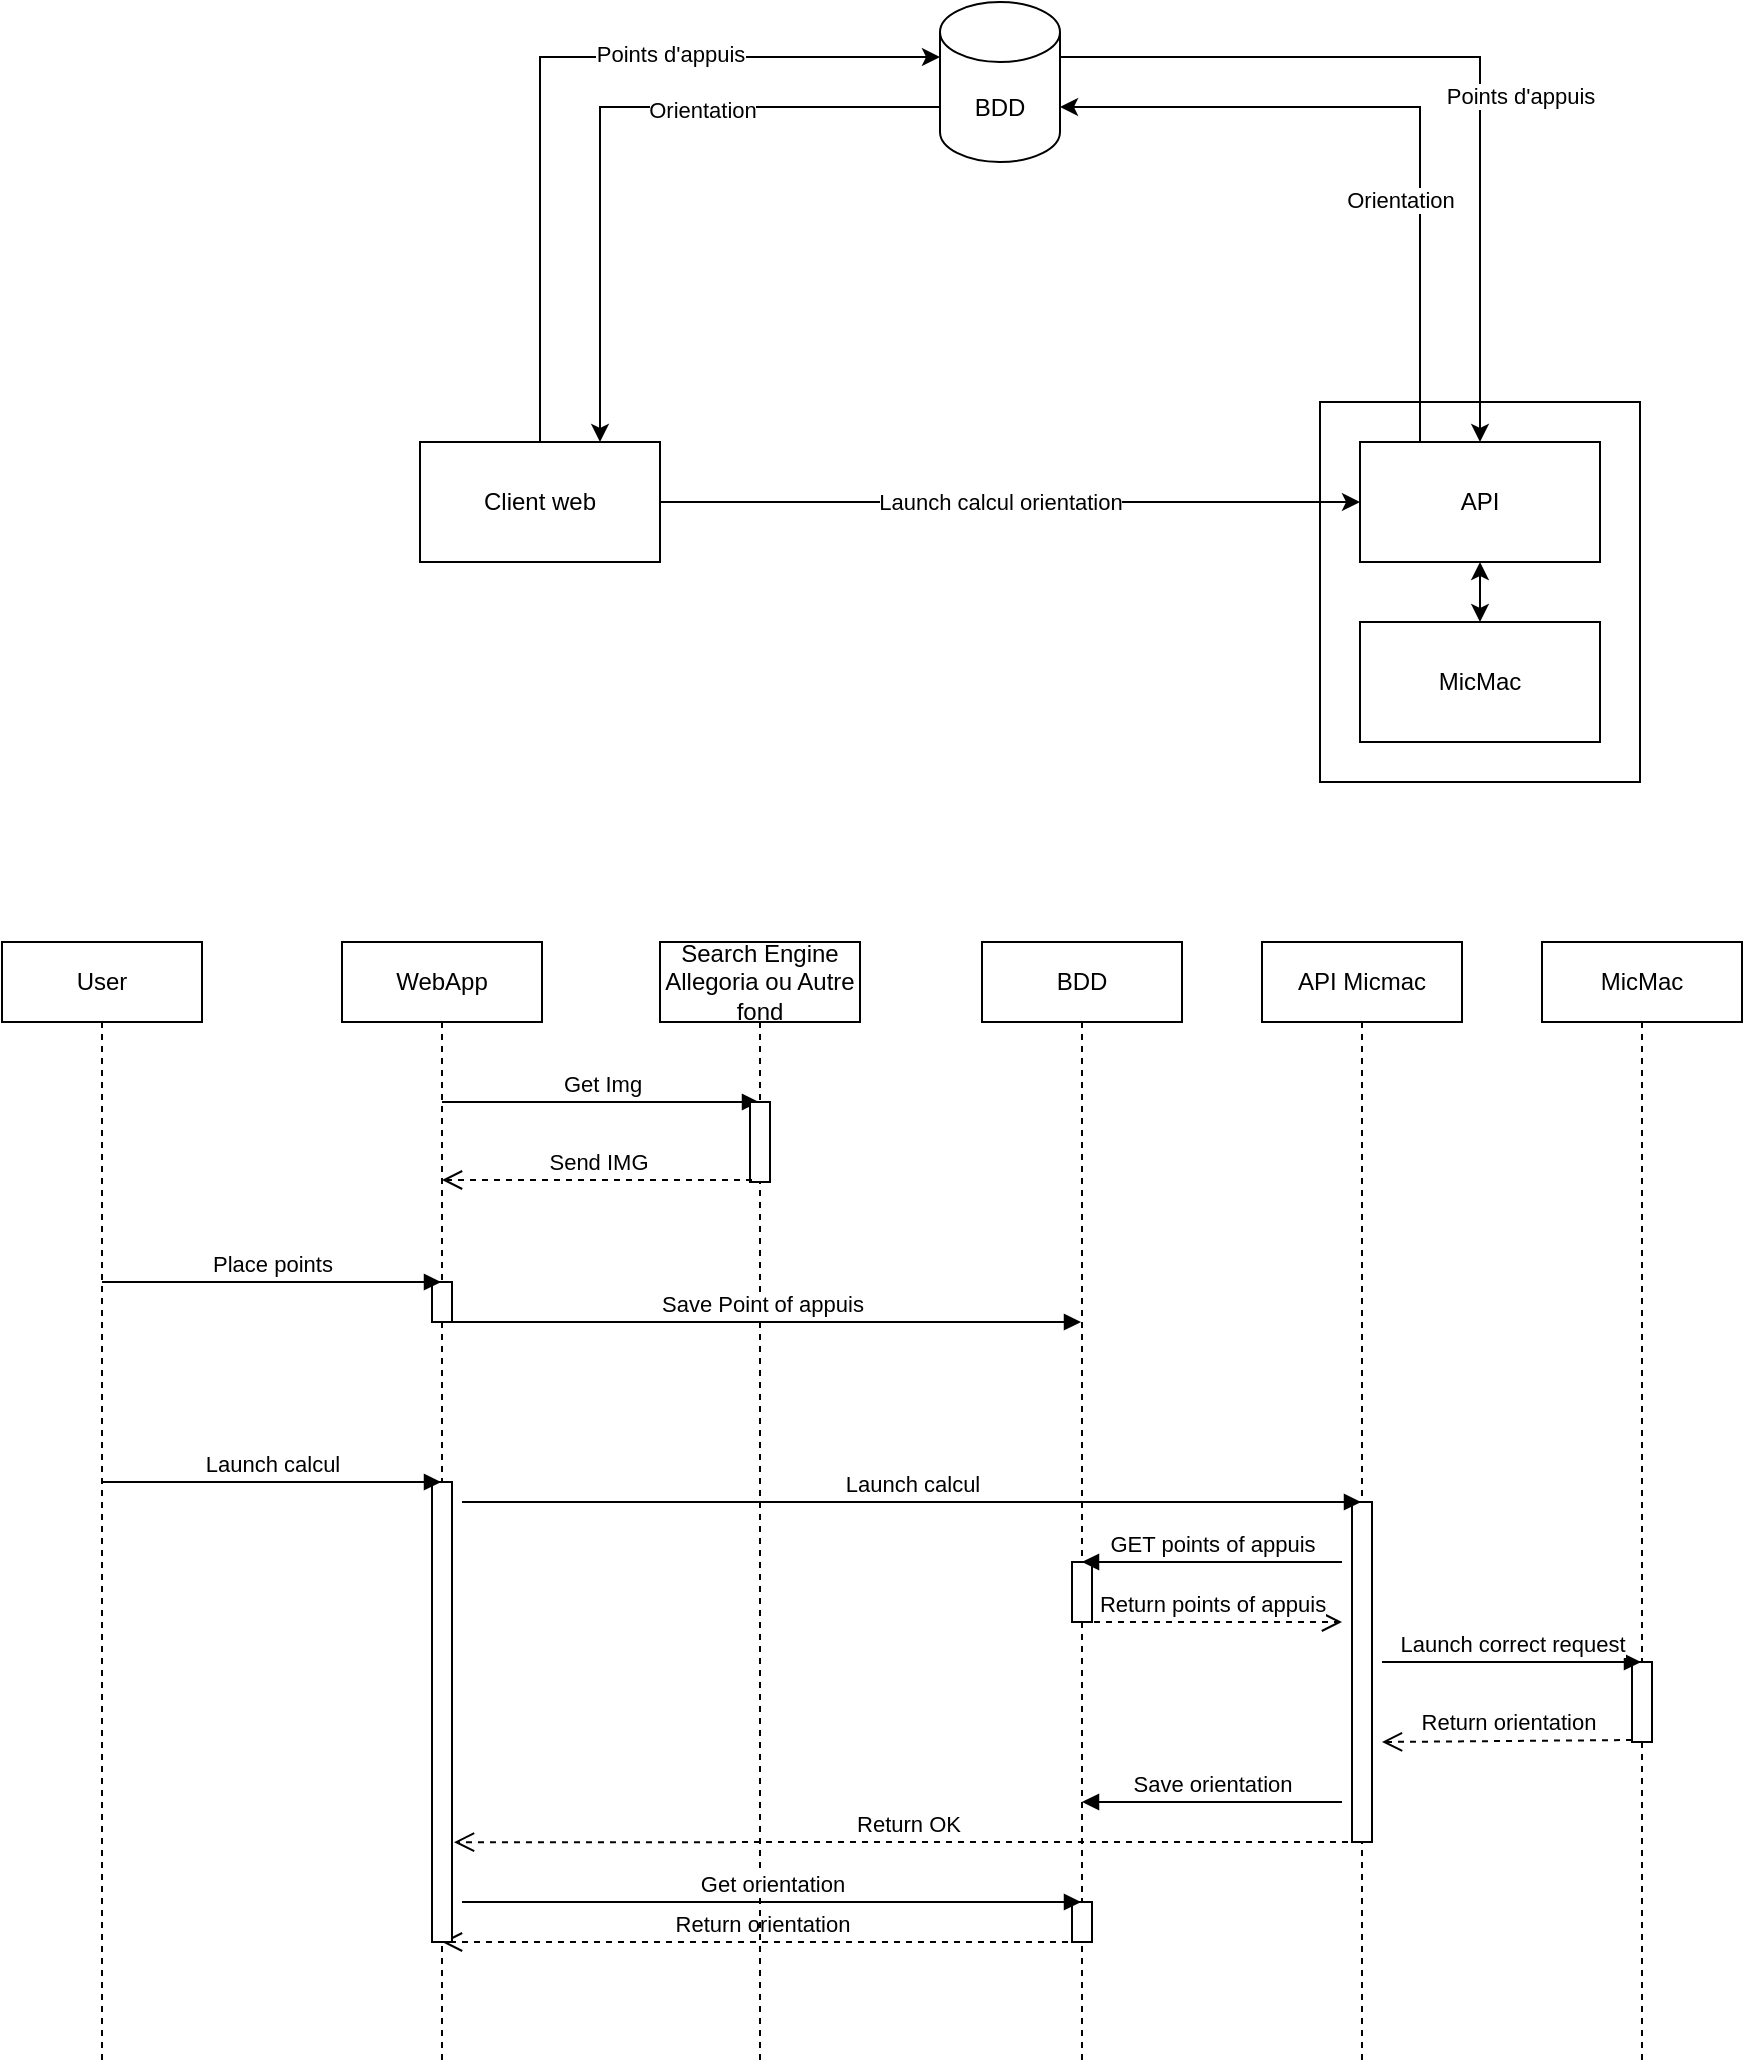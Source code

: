<mxfile version="17.1.3" type="device"><diagram id="VNs7tQm2sjfIK7-Ju7_p" name="Page-1"><mxGraphModel dx="2203" dy="793" grid="1" gridSize="10" guides="1" tooltips="1" connect="1" arrows="1" fold="1" page="1" pageScale="1" pageWidth="827" pageHeight="1169" math="0" shadow="0"><root><mxCell id="0"/><mxCell id="1" parent="0"/><mxCell id="jvuovKPKVVSrjNQfLiP6-5" value="" style="rounded=0;whiteSpace=wrap;html=1;" vertex="1" parent="1"><mxGeometry x="559" y="250" width="160" height="190" as="geometry"/></mxCell><mxCell id="jvuovKPKVVSrjNQfLiP6-8" style="edgeStyle=orthogonalEdgeStyle;rounded=0;orthogonalLoop=1;jettySize=auto;html=1;exitX=1;exitY=0;exitDx=0;exitDy=27.5;exitPerimeter=0;entryX=0.5;entryY=0;entryDx=0;entryDy=0;" edge="1" parent="1" source="jvuovKPKVVSrjNQfLiP6-1" target="jvuovKPKVVSrjNQfLiP6-3"><mxGeometry relative="1" as="geometry"/></mxCell><mxCell id="jvuovKPKVVSrjNQfLiP6-18" value="Points d'appuis" style="edgeLabel;html=1;align=center;verticalAlign=middle;resizable=0;points=[];" vertex="1" connectable="0" parent="jvuovKPKVVSrjNQfLiP6-8"><mxGeometry x="0.139" y="1" relative="1" as="geometry"><mxPoint x="19" as="offset"/></mxGeometry></mxCell><mxCell id="jvuovKPKVVSrjNQfLiP6-19" style="edgeStyle=orthogonalEdgeStyle;rounded=0;orthogonalLoop=1;jettySize=auto;html=1;exitX=0;exitY=0;exitDx=0;exitDy=52.5;exitPerimeter=0;entryX=0.75;entryY=0;entryDx=0;entryDy=0;startArrow=none;startFill=0;" edge="1" parent="1" source="jvuovKPKVVSrjNQfLiP6-1" target="jvuovKPKVVSrjNQfLiP6-2"><mxGeometry relative="1" as="geometry"/></mxCell><mxCell id="jvuovKPKVVSrjNQfLiP6-20" value="Orientation" style="edgeLabel;html=1;align=center;verticalAlign=middle;resizable=0;points=[];" vertex="1" connectable="0" parent="jvuovKPKVVSrjNQfLiP6-19"><mxGeometry x="-0.17" y="1" relative="1" as="geometry"><mxPoint x="21" as="offset"/></mxGeometry></mxCell><mxCell id="jvuovKPKVVSrjNQfLiP6-1" value="BDD" style="shape=cylinder3;whiteSpace=wrap;html=1;boundedLbl=1;backgroundOutline=1;size=15;" vertex="1" parent="1"><mxGeometry x="369" y="50" width="60" height="80" as="geometry"/></mxCell><mxCell id="jvuovKPKVVSrjNQfLiP6-7" style="edgeStyle=orthogonalEdgeStyle;rounded=0;orthogonalLoop=1;jettySize=auto;html=1;exitX=0.5;exitY=0;exitDx=0;exitDy=0;entryX=0;entryY=0;entryDx=0;entryDy=27.5;entryPerimeter=0;" edge="1" parent="1" source="jvuovKPKVVSrjNQfLiP6-2" target="jvuovKPKVVSrjNQfLiP6-1"><mxGeometry relative="1" as="geometry"/></mxCell><mxCell id="jvuovKPKVVSrjNQfLiP6-11" value="Points d'appuis" style="edgeLabel;html=1;align=center;verticalAlign=middle;resizable=0;points=[];" vertex="1" connectable="0" parent="jvuovKPKVVSrjNQfLiP6-7"><mxGeometry x="0.31" y="2" relative="1" as="geometry"><mxPoint as="offset"/></mxGeometry></mxCell><mxCell id="jvuovKPKVVSrjNQfLiP6-12" style="edgeStyle=orthogonalEdgeStyle;rounded=0;orthogonalLoop=1;jettySize=auto;html=1;entryX=0;entryY=0.5;entryDx=0;entryDy=0;startArrow=none;startFill=0;" edge="1" parent="1" source="jvuovKPKVVSrjNQfLiP6-2" target="jvuovKPKVVSrjNQfLiP6-3"><mxGeometry relative="1" as="geometry"/></mxCell><mxCell id="jvuovKPKVVSrjNQfLiP6-14" value="Launch calcul orientation" style="edgeLabel;html=1;align=center;verticalAlign=middle;resizable=0;points=[];" vertex="1" connectable="0" parent="jvuovKPKVVSrjNQfLiP6-12"><mxGeometry x="-0.28" y="-1" relative="1" as="geometry"><mxPoint x="44" y="-1" as="offset"/></mxGeometry></mxCell><mxCell id="jvuovKPKVVSrjNQfLiP6-2" value="Client web" style="rounded=0;whiteSpace=wrap;html=1;" vertex="1" parent="1"><mxGeometry x="109" y="270" width="120" height="60" as="geometry"/></mxCell><mxCell id="jvuovKPKVVSrjNQfLiP6-10" style="edgeStyle=orthogonalEdgeStyle;rounded=0;orthogonalLoop=1;jettySize=auto;html=1;entryX=0.5;entryY=0;entryDx=0;entryDy=0;startArrow=classic;startFill=1;" edge="1" parent="1" source="jvuovKPKVVSrjNQfLiP6-3" target="jvuovKPKVVSrjNQfLiP6-4"><mxGeometry relative="1" as="geometry"/></mxCell><mxCell id="jvuovKPKVVSrjNQfLiP6-16" style="edgeStyle=orthogonalEdgeStyle;rounded=0;orthogonalLoop=1;jettySize=auto;html=1;exitX=0.25;exitY=0;exitDx=0;exitDy=0;entryX=1;entryY=0;entryDx=0;entryDy=52.5;entryPerimeter=0;startArrow=none;startFill=0;" edge="1" parent="1" source="jvuovKPKVVSrjNQfLiP6-3" target="jvuovKPKVVSrjNQfLiP6-1"><mxGeometry relative="1" as="geometry"/></mxCell><mxCell id="jvuovKPKVVSrjNQfLiP6-17" value="Orientation" style="edgeLabel;html=1;align=center;verticalAlign=middle;resizable=0;points=[];" vertex="1" connectable="0" parent="jvuovKPKVVSrjNQfLiP6-16"><mxGeometry x="-0.304" y="-1" relative="1" as="geometry"><mxPoint x="-11" as="offset"/></mxGeometry></mxCell><mxCell id="jvuovKPKVVSrjNQfLiP6-3" value="API " style="rounded=0;whiteSpace=wrap;html=1;" vertex="1" parent="1"><mxGeometry x="579" y="270" width="120" height="60" as="geometry"/></mxCell><mxCell id="jvuovKPKVVSrjNQfLiP6-4" value="MicMac" style="rounded=0;whiteSpace=wrap;html=1;" vertex="1" parent="1"><mxGeometry x="579" y="360" width="120" height="60" as="geometry"/></mxCell><mxCell id="jvuovKPKVVSrjNQfLiP6-29" value="User" style="shape=umlLifeline;perimeter=lifelinePerimeter;whiteSpace=wrap;html=1;container=1;collapsible=0;recursiveResize=0;outlineConnect=0;" vertex="1" parent="1"><mxGeometry x="-100" y="520" width="100" height="560" as="geometry"/></mxCell><mxCell id="jvuovKPKVVSrjNQfLiP6-30" value="BDD" style="shape=umlLifeline;perimeter=lifelinePerimeter;whiteSpace=wrap;html=1;container=1;collapsible=0;recursiveResize=0;outlineConnect=0;" vertex="1" parent="1"><mxGeometry x="390" y="520" width="100" height="560" as="geometry"/></mxCell><mxCell id="jvuovKPKVVSrjNQfLiP6-62" value="" style="html=1;points=[];perimeter=orthogonalPerimeter;" vertex="1" parent="jvuovKPKVVSrjNQfLiP6-30"><mxGeometry x="45" y="310" width="10" height="30" as="geometry"/></mxCell><mxCell id="jvuovKPKVVSrjNQfLiP6-68" value="Return orientation" style="html=1;verticalAlign=bottom;endArrow=open;dashed=1;endSize=8;rounded=0;" edge="1" parent="jvuovKPKVVSrjNQfLiP6-30" target="jvuovKPKVVSrjNQfLiP6-33"><mxGeometry relative="1" as="geometry"><mxPoint x="49" y="500" as="sourcePoint"/><mxPoint x="-31" y="500" as="targetPoint"/></mxGeometry></mxCell><mxCell id="jvuovKPKVVSrjNQfLiP6-69" value="" style="html=1;points=[];perimeter=orthogonalPerimeter;" vertex="1" parent="jvuovKPKVVSrjNQfLiP6-30"><mxGeometry x="45" y="480" width="10" height="20" as="geometry"/></mxCell><mxCell id="jvuovKPKVVSrjNQfLiP6-31" value="&lt;div&gt;API Micmac&lt;/div&gt;" style="shape=umlLifeline;perimeter=lifelinePerimeter;whiteSpace=wrap;html=1;container=1;collapsible=0;recursiveResize=0;outlineConnect=0;" vertex="1" parent="1"><mxGeometry x="530" y="520" width="100" height="560" as="geometry"/></mxCell><mxCell id="jvuovKPKVVSrjNQfLiP6-58" value="" style="html=1;points=[];perimeter=orthogonalPerimeter;" vertex="1" parent="jvuovKPKVVSrjNQfLiP6-31"><mxGeometry x="45" y="280" width="10" height="170" as="geometry"/></mxCell><mxCell id="jvuovKPKVVSrjNQfLiP6-66" value="Return OK" style="html=1;verticalAlign=bottom;endArrow=open;dashed=1;endSize=8;rounded=0;entryX=1.1;entryY=0.783;entryDx=0;entryDy=0;entryPerimeter=0;" edge="1" parent="jvuovKPKVVSrjNQfLiP6-31" target="jvuovKPKVVSrjNQfLiP6-63"><mxGeometry relative="1" as="geometry"><mxPoint x="49" y="450" as="sourcePoint"/><mxPoint x="-410" y="450" as="targetPoint"/></mxGeometry></mxCell><mxCell id="jvuovKPKVVSrjNQfLiP6-32" value="MicMac" style="shape=umlLifeline;perimeter=lifelinePerimeter;whiteSpace=wrap;html=1;container=1;collapsible=0;recursiveResize=0;outlineConnect=0;" vertex="1" parent="1"><mxGeometry x="670" y="520" width="100" height="560" as="geometry"/></mxCell><mxCell id="jvuovKPKVVSrjNQfLiP6-57" value="" style="html=1;points=[];perimeter=orthogonalPerimeter;" vertex="1" parent="jvuovKPKVVSrjNQfLiP6-32"><mxGeometry x="45" y="360" width="10" height="40" as="geometry"/></mxCell><mxCell id="jvuovKPKVVSrjNQfLiP6-60" value="Return orientation" style="html=1;verticalAlign=bottom;endArrow=open;dashed=1;endSize=8;rounded=0;" edge="1" parent="jvuovKPKVVSrjNQfLiP6-32"><mxGeometry relative="1" as="geometry"><mxPoint x="45" y="399" as="sourcePoint"/><mxPoint x="-80" y="400" as="targetPoint"/></mxGeometry></mxCell><mxCell id="jvuovKPKVVSrjNQfLiP6-33" value="WebApp" style="shape=umlLifeline;perimeter=lifelinePerimeter;whiteSpace=wrap;html=1;container=1;collapsible=0;recursiveResize=0;outlineConnect=0;" vertex="1" parent="1"><mxGeometry x="70" y="520" width="100" height="560" as="geometry"/></mxCell><mxCell id="jvuovKPKVVSrjNQfLiP6-39" value="Get Img" style="html=1;verticalAlign=bottom;endArrow=block;rounded=0;" edge="1" parent="jvuovKPKVVSrjNQfLiP6-33" target="jvuovKPKVVSrjNQfLiP6-34"><mxGeometry width="80" relative="1" as="geometry"><mxPoint x="50" y="80" as="sourcePoint"/><mxPoint x="130" y="80" as="targetPoint"/></mxGeometry></mxCell><mxCell id="jvuovKPKVVSrjNQfLiP6-63" value="" style="html=1;points=[];perimeter=orthogonalPerimeter;" vertex="1" parent="jvuovKPKVVSrjNQfLiP6-33"><mxGeometry x="45" y="270" width="10" height="230" as="geometry"/></mxCell><mxCell id="jvuovKPKVVSrjNQfLiP6-72" value="" style="html=1;points=[];perimeter=orthogonalPerimeter;" vertex="1" parent="jvuovKPKVVSrjNQfLiP6-33"><mxGeometry x="45" y="170" width="10" height="20" as="geometry"/></mxCell><mxCell id="jvuovKPKVVSrjNQfLiP6-34" value="&lt;div&gt;Search Engine&lt;/div&gt;&lt;div&gt;Allegoria ou Autre fond&lt;br&gt;&lt;/div&gt;" style="shape=umlLifeline;perimeter=lifelinePerimeter;whiteSpace=wrap;html=1;container=1;collapsible=0;recursiveResize=0;outlineConnect=0;" vertex="1" parent="1"><mxGeometry x="229" y="520" width="100" height="560" as="geometry"/></mxCell><mxCell id="jvuovKPKVVSrjNQfLiP6-43" value="" style="html=1;points=[];perimeter=orthogonalPerimeter;" vertex="1" parent="jvuovKPKVVSrjNQfLiP6-34"><mxGeometry x="45" y="80" width="10" height="40" as="geometry"/></mxCell><mxCell id="jvuovKPKVVSrjNQfLiP6-45" value="Save Point of appuis" style="html=1;verticalAlign=bottom;endArrow=block;rounded=0;" edge="1" parent="1" target="jvuovKPKVVSrjNQfLiP6-30"><mxGeometry width="80" relative="1" as="geometry"><mxPoint x="120" y="710" as="sourcePoint"/><mxPoint x="200" y="710" as="targetPoint"/></mxGeometry></mxCell><mxCell id="jvuovKPKVVSrjNQfLiP6-49" value="Send IMG" style="html=1;verticalAlign=bottom;endArrow=open;dashed=1;endSize=8;rounded=0;exitX=0.1;exitY=0.975;exitDx=0;exitDy=0;exitPerimeter=0;" edge="1" parent="1" source="jvuovKPKVVSrjNQfLiP6-43" target="jvuovKPKVVSrjNQfLiP6-33"><mxGeometry relative="1" as="geometry"><mxPoint x="260" y="640" as="sourcePoint"/><mxPoint x="180" y="640" as="targetPoint"/></mxGeometry></mxCell><mxCell id="jvuovKPKVVSrjNQfLiP6-50" value="Place points" style="html=1;verticalAlign=bottom;endArrow=block;rounded=0;" edge="1" parent="1" target="jvuovKPKVVSrjNQfLiP6-33"><mxGeometry width="80" relative="1" as="geometry"><mxPoint x="-50" y="690" as="sourcePoint"/><mxPoint x="30" y="690" as="targetPoint"/></mxGeometry></mxCell><mxCell id="jvuovKPKVVSrjNQfLiP6-51" value="&lt;div&gt;Launch calcul&lt;/div&gt;" style="html=1;verticalAlign=bottom;endArrow=block;rounded=0;" edge="1" parent="1" source="jvuovKPKVVSrjNQfLiP6-29" target="jvuovKPKVVSrjNQfLiP6-33"><mxGeometry width="80" relative="1" as="geometry"><mxPoint x="-40" y="780" as="sourcePoint"/><mxPoint x="40" y="780" as="targetPoint"/><Array as="points"><mxPoint x="80" y="790"/></Array></mxGeometry></mxCell><mxCell id="jvuovKPKVVSrjNQfLiP6-52" value="Launch calcul" style="html=1;verticalAlign=bottom;endArrow=block;rounded=0;" edge="1" parent="1" target="jvuovKPKVVSrjNQfLiP6-31"><mxGeometry width="80" relative="1" as="geometry"><mxPoint x="130" y="800" as="sourcePoint"/><mxPoint x="200" y="800" as="targetPoint"/></mxGeometry></mxCell><mxCell id="jvuovKPKVVSrjNQfLiP6-53" value="GET points of appuis" style="html=1;verticalAlign=bottom;endArrow=block;rounded=0;" edge="1" parent="1" target="jvuovKPKVVSrjNQfLiP6-30"><mxGeometry width="80" relative="1" as="geometry"><mxPoint x="570" y="830" as="sourcePoint"/><mxPoint x="560" y="840" as="targetPoint"/><Array as="points"><mxPoint x="490" y="830"/></Array></mxGeometry></mxCell><mxCell id="jvuovKPKVVSrjNQfLiP6-55" value="Return points of appuis" style="html=1;verticalAlign=bottom;endArrow=open;dashed=1;endSize=8;rounded=0;" edge="1" parent="1" source="jvuovKPKVVSrjNQfLiP6-30"><mxGeometry relative="1" as="geometry"><mxPoint x="559" y="870" as="sourcePoint"/><mxPoint x="570" y="860" as="targetPoint"/><Array as="points"><mxPoint x="520" y="860"/></Array></mxGeometry></mxCell><mxCell id="jvuovKPKVVSrjNQfLiP6-56" value="Launch correct request" style="html=1;verticalAlign=bottom;endArrow=block;rounded=0;" edge="1" parent="1" target="jvuovKPKVVSrjNQfLiP6-32"><mxGeometry width="80" relative="1" as="geometry"><mxPoint x="590" y="880" as="sourcePoint"/><mxPoint x="659" y="880" as="targetPoint"/></mxGeometry></mxCell><mxCell id="jvuovKPKVVSrjNQfLiP6-61" value="Save orientation" style="html=1;verticalAlign=bottom;endArrow=block;rounded=0;" edge="1" parent="1" target="jvuovKPKVVSrjNQfLiP6-30"><mxGeometry width="80" relative="1" as="geometry"><mxPoint x="570" y="950" as="sourcePoint"/><mxPoint x="559" y="940" as="targetPoint"/><Array as="points"><mxPoint x="540" y="950"/></Array></mxGeometry></mxCell><mxCell id="jvuovKPKVVSrjNQfLiP6-67" value="Get orientation" style="html=1;verticalAlign=bottom;endArrow=block;rounded=0;" edge="1" parent="1" target="jvuovKPKVVSrjNQfLiP6-30"><mxGeometry width="80" relative="1" as="geometry"><mxPoint x="130" y="1000" as="sourcePoint"/><mxPoint x="200" y="1000" as="targetPoint"/></mxGeometry></mxCell></root></mxGraphModel></diagram></mxfile>